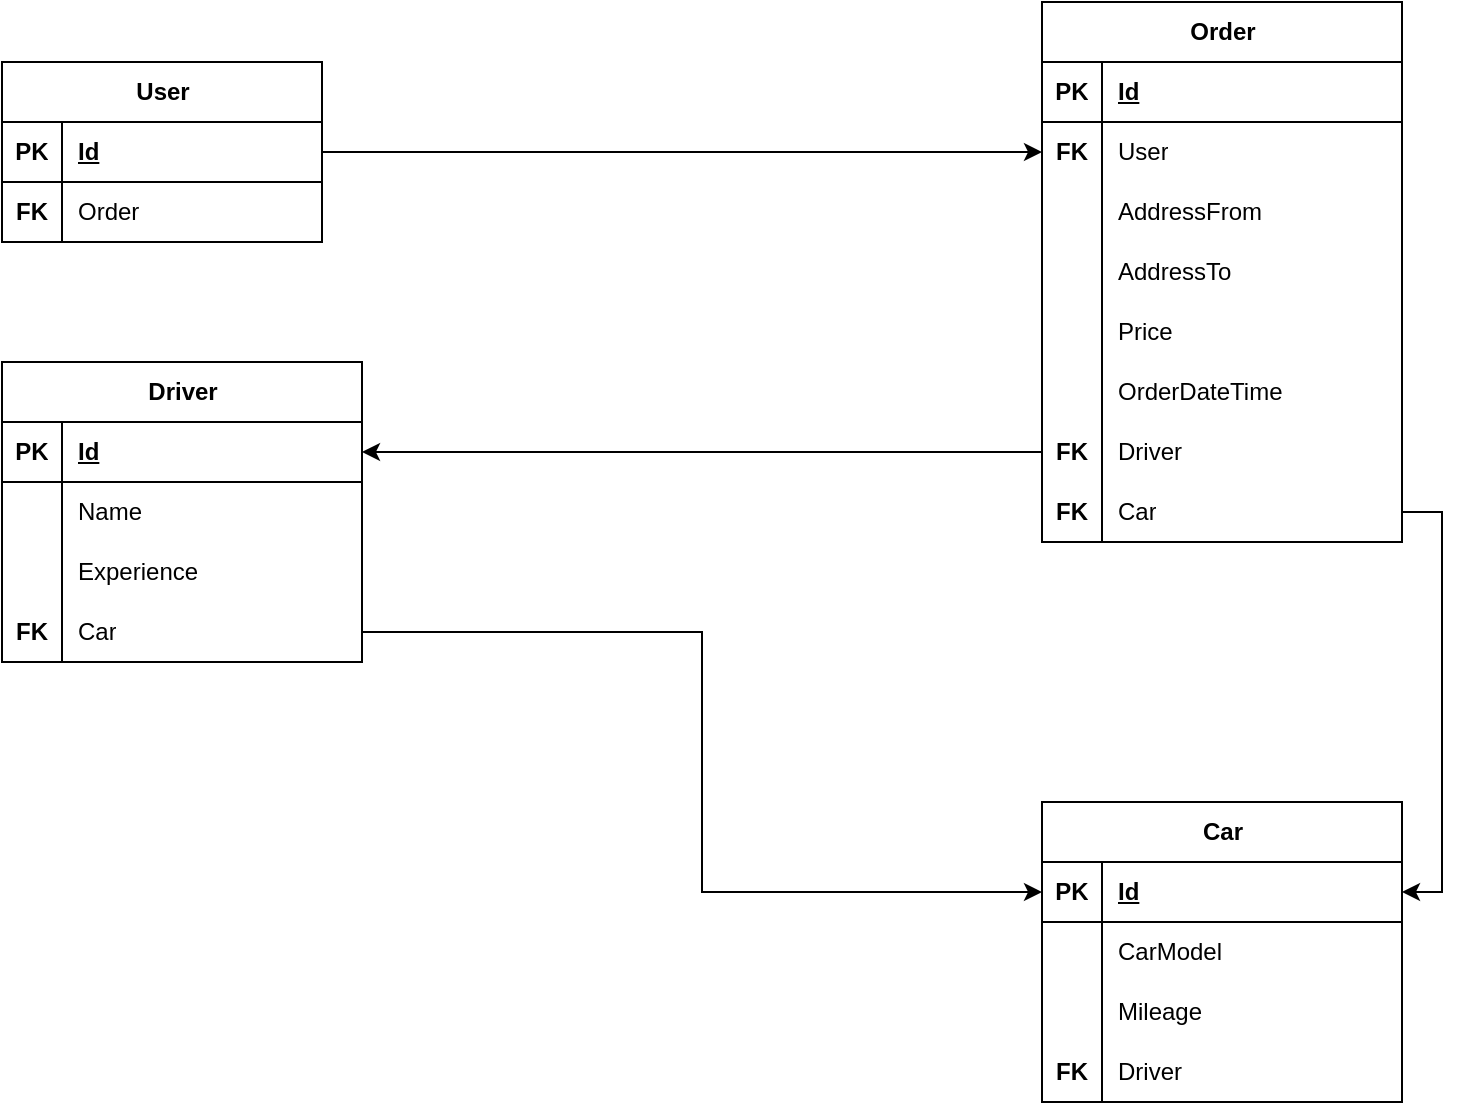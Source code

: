 <mxfile version="21.2.1" type="device">
  <diagram name="Страница 1" id="oWysp2OVsN0CYv4uCDCX">
    <mxGraphModel dx="1434" dy="854" grid="1" gridSize="10" guides="1" tooltips="1" connect="1" arrows="1" fold="1" page="1" pageScale="1" pageWidth="900" pageHeight="1600" math="0" shadow="0">
      <root>
        <mxCell id="0" />
        <mxCell id="1" parent="0" />
        <mxCell id="AR3KuJNBUmE3t10ZlnMi-1" value="User" style="shape=table;startSize=30;container=1;collapsible=1;childLayout=tableLayout;fixedRows=1;rowLines=0;fontStyle=1;align=center;resizeLast=1;html=1;" parent="1" vertex="1">
          <mxGeometry x="40" y="350" width="160" height="90" as="geometry" />
        </mxCell>
        <mxCell id="AR3KuJNBUmE3t10ZlnMi-2" value="" style="shape=tableRow;horizontal=0;startSize=0;swimlaneHead=0;swimlaneBody=0;fillColor=none;collapsible=0;dropTarget=0;points=[[0,0.5],[1,0.5]];portConstraint=eastwest;top=0;left=0;right=0;bottom=1;" parent="AR3KuJNBUmE3t10ZlnMi-1" vertex="1">
          <mxGeometry y="30" width="160" height="30" as="geometry" />
        </mxCell>
        <mxCell id="AR3KuJNBUmE3t10ZlnMi-3" value="PK" style="shape=partialRectangle;connectable=0;fillColor=none;top=0;left=0;bottom=0;right=0;fontStyle=1;overflow=hidden;whiteSpace=wrap;html=1;" parent="AR3KuJNBUmE3t10ZlnMi-2" vertex="1">
          <mxGeometry width="30" height="30" as="geometry">
            <mxRectangle width="30" height="30" as="alternateBounds" />
          </mxGeometry>
        </mxCell>
        <mxCell id="AR3KuJNBUmE3t10ZlnMi-4" value="Id" style="shape=partialRectangle;connectable=0;fillColor=none;top=0;left=0;bottom=0;right=0;align=left;spacingLeft=6;fontStyle=5;overflow=hidden;whiteSpace=wrap;html=1;" parent="AR3KuJNBUmE3t10ZlnMi-2" vertex="1">
          <mxGeometry x="30" width="130" height="30" as="geometry">
            <mxRectangle width="130" height="30" as="alternateBounds" />
          </mxGeometry>
        </mxCell>
        <mxCell id="AR3KuJNBUmE3t10ZlnMi-5" value="" style="shape=tableRow;horizontal=0;startSize=0;swimlaneHead=0;swimlaneBody=0;fillColor=none;collapsible=0;dropTarget=0;points=[[0,0.5],[1,0.5]];portConstraint=eastwest;top=0;left=0;right=0;bottom=0;" parent="AR3KuJNBUmE3t10ZlnMi-1" vertex="1">
          <mxGeometry y="60" width="160" height="30" as="geometry" />
        </mxCell>
        <mxCell id="AR3KuJNBUmE3t10ZlnMi-6" value="&lt;b&gt;FK&lt;/b&gt;" style="shape=partialRectangle;connectable=0;fillColor=none;top=0;left=0;bottom=0;right=0;editable=1;overflow=hidden;whiteSpace=wrap;html=1;" parent="AR3KuJNBUmE3t10ZlnMi-5" vertex="1">
          <mxGeometry width="30" height="30" as="geometry">
            <mxRectangle width="30" height="30" as="alternateBounds" />
          </mxGeometry>
        </mxCell>
        <mxCell id="AR3KuJNBUmE3t10ZlnMi-7" value="Order" style="shape=partialRectangle;connectable=0;fillColor=none;top=0;left=0;bottom=0;right=0;align=left;spacingLeft=6;overflow=hidden;whiteSpace=wrap;html=1;" parent="AR3KuJNBUmE3t10ZlnMi-5" vertex="1">
          <mxGeometry x="30" width="130" height="30" as="geometry">
            <mxRectangle width="130" height="30" as="alternateBounds" />
          </mxGeometry>
        </mxCell>
        <mxCell id="OuRnTtTqpt9LMuQ2mWhH-1" value="Order" style="shape=table;startSize=30;container=1;collapsible=1;childLayout=tableLayout;fixedRows=1;rowLines=0;fontStyle=1;align=center;resizeLast=1;html=1;" parent="1" vertex="1">
          <mxGeometry x="560" y="320" width="180" height="270" as="geometry" />
        </mxCell>
        <mxCell id="OuRnTtTqpt9LMuQ2mWhH-2" value="" style="shape=tableRow;horizontal=0;startSize=0;swimlaneHead=0;swimlaneBody=0;fillColor=none;collapsible=0;dropTarget=0;points=[[0,0.5],[1,0.5]];portConstraint=eastwest;top=0;left=0;right=0;bottom=1;" parent="OuRnTtTqpt9LMuQ2mWhH-1" vertex="1">
          <mxGeometry y="30" width="180" height="30" as="geometry" />
        </mxCell>
        <mxCell id="OuRnTtTqpt9LMuQ2mWhH-3" value="PK" style="shape=partialRectangle;connectable=0;fillColor=none;top=0;left=0;bottom=0;right=0;fontStyle=1;overflow=hidden;whiteSpace=wrap;html=1;" parent="OuRnTtTqpt9LMuQ2mWhH-2" vertex="1">
          <mxGeometry width="30" height="30" as="geometry">
            <mxRectangle width="30" height="30" as="alternateBounds" />
          </mxGeometry>
        </mxCell>
        <mxCell id="OuRnTtTqpt9LMuQ2mWhH-4" value="Id" style="shape=partialRectangle;connectable=0;fillColor=none;top=0;left=0;bottom=0;right=0;align=left;spacingLeft=6;fontStyle=5;overflow=hidden;whiteSpace=wrap;html=1;" parent="OuRnTtTqpt9LMuQ2mWhH-2" vertex="1">
          <mxGeometry x="30" width="150" height="30" as="geometry">
            <mxRectangle width="150" height="30" as="alternateBounds" />
          </mxGeometry>
        </mxCell>
        <mxCell id="OuRnTtTqpt9LMuQ2mWhH-5" value="" style="shape=tableRow;horizontal=0;startSize=0;swimlaneHead=0;swimlaneBody=0;fillColor=none;collapsible=0;dropTarget=0;points=[[0,0.5],[1,0.5]];portConstraint=eastwest;top=0;left=0;right=0;bottom=0;" parent="OuRnTtTqpt9LMuQ2mWhH-1" vertex="1">
          <mxGeometry y="60" width="180" height="30" as="geometry" />
        </mxCell>
        <mxCell id="OuRnTtTqpt9LMuQ2mWhH-6" value="&lt;b&gt;FK&lt;/b&gt;" style="shape=partialRectangle;connectable=0;fillColor=none;top=0;left=0;bottom=0;right=0;editable=1;overflow=hidden;whiteSpace=wrap;html=1;" parent="OuRnTtTqpt9LMuQ2mWhH-5" vertex="1">
          <mxGeometry width="30" height="30" as="geometry">
            <mxRectangle width="30" height="30" as="alternateBounds" />
          </mxGeometry>
        </mxCell>
        <mxCell id="OuRnTtTqpt9LMuQ2mWhH-7" value="User" style="shape=partialRectangle;connectable=0;fillColor=none;top=0;left=0;bottom=0;right=0;align=left;spacingLeft=6;overflow=hidden;whiteSpace=wrap;html=1;" parent="OuRnTtTqpt9LMuQ2mWhH-5" vertex="1">
          <mxGeometry x="30" width="150" height="30" as="geometry">
            <mxRectangle width="150" height="30" as="alternateBounds" />
          </mxGeometry>
        </mxCell>
        <mxCell id="OuRnTtTqpt9LMuQ2mWhH-8" value="" style="shape=tableRow;horizontal=0;startSize=0;swimlaneHead=0;swimlaneBody=0;fillColor=none;collapsible=0;dropTarget=0;points=[[0,0.5],[1,0.5]];portConstraint=eastwest;top=0;left=0;right=0;bottom=0;" parent="OuRnTtTqpt9LMuQ2mWhH-1" vertex="1">
          <mxGeometry y="90" width="180" height="30" as="geometry" />
        </mxCell>
        <mxCell id="OuRnTtTqpt9LMuQ2mWhH-9" value="" style="shape=partialRectangle;connectable=0;fillColor=none;top=0;left=0;bottom=0;right=0;editable=1;overflow=hidden;whiteSpace=wrap;html=1;" parent="OuRnTtTqpt9LMuQ2mWhH-8" vertex="1">
          <mxGeometry width="30" height="30" as="geometry">
            <mxRectangle width="30" height="30" as="alternateBounds" />
          </mxGeometry>
        </mxCell>
        <mxCell id="OuRnTtTqpt9LMuQ2mWhH-10" value="AddressFrom" style="shape=partialRectangle;connectable=0;fillColor=none;top=0;left=0;bottom=0;right=0;align=left;spacingLeft=6;overflow=hidden;whiteSpace=wrap;html=1;" parent="OuRnTtTqpt9LMuQ2mWhH-8" vertex="1">
          <mxGeometry x="30" width="150" height="30" as="geometry">
            <mxRectangle width="150" height="30" as="alternateBounds" />
          </mxGeometry>
        </mxCell>
        <mxCell id="OuRnTtTqpt9LMuQ2mWhH-11" value="" style="shape=tableRow;horizontal=0;startSize=0;swimlaneHead=0;swimlaneBody=0;fillColor=none;collapsible=0;dropTarget=0;points=[[0,0.5],[1,0.5]];portConstraint=eastwest;top=0;left=0;right=0;bottom=0;" parent="OuRnTtTqpt9LMuQ2mWhH-1" vertex="1">
          <mxGeometry y="120" width="180" height="30" as="geometry" />
        </mxCell>
        <mxCell id="OuRnTtTqpt9LMuQ2mWhH-12" value="" style="shape=partialRectangle;connectable=0;fillColor=none;top=0;left=0;bottom=0;right=0;editable=1;overflow=hidden;whiteSpace=wrap;html=1;" parent="OuRnTtTqpt9LMuQ2mWhH-11" vertex="1">
          <mxGeometry width="30" height="30" as="geometry">
            <mxRectangle width="30" height="30" as="alternateBounds" />
          </mxGeometry>
        </mxCell>
        <mxCell id="OuRnTtTqpt9LMuQ2mWhH-13" value="AddressTo" style="shape=partialRectangle;connectable=0;fillColor=none;top=0;left=0;bottom=0;right=0;align=left;spacingLeft=6;overflow=hidden;whiteSpace=wrap;html=1;" parent="OuRnTtTqpt9LMuQ2mWhH-11" vertex="1">
          <mxGeometry x="30" width="150" height="30" as="geometry">
            <mxRectangle width="150" height="30" as="alternateBounds" />
          </mxGeometry>
        </mxCell>
        <mxCell id="OuRnTtTqpt9LMuQ2mWhH-15" style="shape=tableRow;horizontal=0;startSize=0;swimlaneHead=0;swimlaneBody=0;fillColor=none;collapsible=0;dropTarget=0;points=[[0,0.5],[1,0.5]];portConstraint=eastwest;top=0;left=0;right=0;bottom=0;" parent="OuRnTtTqpt9LMuQ2mWhH-1" vertex="1">
          <mxGeometry y="150" width="180" height="30" as="geometry" />
        </mxCell>
        <mxCell id="OuRnTtTqpt9LMuQ2mWhH-16" style="shape=partialRectangle;connectable=0;fillColor=none;top=0;left=0;bottom=0;right=0;editable=1;overflow=hidden;whiteSpace=wrap;html=1;" parent="OuRnTtTqpt9LMuQ2mWhH-15" vertex="1">
          <mxGeometry width="30" height="30" as="geometry">
            <mxRectangle width="30" height="30" as="alternateBounds" />
          </mxGeometry>
        </mxCell>
        <mxCell id="OuRnTtTqpt9LMuQ2mWhH-17" value="Price" style="shape=partialRectangle;connectable=0;fillColor=none;top=0;left=0;bottom=0;right=0;align=left;spacingLeft=6;overflow=hidden;whiteSpace=wrap;html=1;" parent="OuRnTtTqpt9LMuQ2mWhH-15" vertex="1">
          <mxGeometry x="30" width="150" height="30" as="geometry">
            <mxRectangle width="150" height="30" as="alternateBounds" />
          </mxGeometry>
        </mxCell>
        <mxCell id="OuRnTtTqpt9LMuQ2mWhH-18" style="shape=tableRow;horizontal=0;startSize=0;swimlaneHead=0;swimlaneBody=0;fillColor=none;collapsible=0;dropTarget=0;points=[[0,0.5],[1,0.5]];portConstraint=eastwest;top=0;left=0;right=0;bottom=0;" parent="OuRnTtTqpt9LMuQ2mWhH-1" vertex="1">
          <mxGeometry y="180" width="180" height="30" as="geometry" />
        </mxCell>
        <mxCell id="OuRnTtTqpt9LMuQ2mWhH-19" style="shape=partialRectangle;connectable=0;fillColor=none;top=0;left=0;bottom=0;right=0;editable=1;overflow=hidden;whiteSpace=wrap;html=1;" parent="OuRnTtTqpt9LMuQ2mWhH-18" vertex="1">
          <mxGeometry width="30" height="30" as="geometry">
            <mxRectangle width="30" height="30" as="alternateBounds" />
          </mxGeometry>
        </mxCell>
        <mxCell id="OuRnTtTqpt9LMuQ2mWhH-20" value="OrderDateTime" style="shape=partialRectangle;connectable=0;fillColor=none;top=0;left=0;bottom=0;right=0;align=left;spacingLeft=6;overflow=hidden;whiteSpace=wrap;html=1;" parent="OuRnTtTqpt9LMuQ2mWhH-18" vertex="1">
          <mxGeometry x="30" width="150" height="30" as="geometry">
            <mxRectangle width="150" height="30" as="alternateBounds" />
          </mxGeometry>
        </mxCell>
        <mxCell id="OuRnTtTqpt9LMuQ2mWhH-47" style="shape=tableRow;horizontal=0;startSize=0;swimlaneHead=0;swimlaneBody=0;fillColor=none;collapsible=0;dropTarget=0;points=[[0,0.5],[1,0.5]];portConstraint=eastwest;top=0;left=0;right=0;bottom=0;" parent="OuRnTtTqpt9LMuQ2mWhH-1" vertex="1">
          <mxGeometry y="210" width="180" height="30" as="geometry" />
        </mxCell>
        <mxCell id="OuRnTtTqpt9LMuQ2mWhH-48" value="&lt;b&gt;FK&lt;/b&gt;" style="shape=partialRectangle;connectable=0;fillColor=none;top=0;left=0;bottom=0;right=0;editable=1;overflow=hidden;whiteSpace=wrap;html=1;" parent="OuRnTtTqpt9LMuQ2mWhH-47" vertex="1">
          <mxGeometry width="30" height="30" as="geometry">
            <mxRectangle width="30" height="30" as="alternateBounds" />
          </mxGeometry>
        </mxCell>
        <mxCell id="OuRnTtTqpt9LMuQ2mWhH-49" value="Driver" style="shape=partialRectangle;connectable=0;fillColor=none;top=0;left=0;bottom=0;right=0;align=left;spacingLeft=6;overflow=hidden;whiteSpace=wrap;html=1;" parent="OuRnTtTqpt9LMuQ2mWhH-47" vertex="1">
          <mxGeometry x="30" width="150" height="30" as="geometry">
            <mxRectangle width="150" height="30" as="alternateBounds" />
          </mxGeometry>
        </mxCell>
        <mxCell id="OuRnTtTqpt9LMuQ2mWhH-50" style="shape=tableRow;horizontal=0;startSize=0;swimlaneHead=0;swimlaneBody=0;fillColor=none;collapsible=0;dropTarget=0;points=[[0,0.5],[1,0.5]];portConstraint=eastwest;top=0;left=0;right=0;bottom=0;" parent="OuRnTtTqpt9LMuQ2mWhH-1" vertex="1">
          <mxGeometry y="240" width="180" height="30" as="geometry" />
        </mxCell>
        <mxCell id="OuRnTtTqpt9LMuQ2mWhH-51" value="&lt;b&gt;FK&lt;/b&gt;" style="shape=partialRectangle;connectable=0;fillColor=none;top=0;left=0;bottom=0;right=0;editable=1;overflow=hidden;whiteSpace=wrap;html=1;" parent="OuRnTtTqpt9LMuQ2mWhH-50" vertex="1">
          <mxGeometry width="30" height="30" as="geometry">
            <mxRectangle width="30" height="30" as="alternateBounds" />
          </mxGeometry>
        </mxCell>
        <mxCell id="OuRnTtTqpt9LMuQ2mWhH-52" value="Car" style="shape=partialRectangle;connectable=0;fillColor=none;top=0;left=0;bottom=0;right=0;align=left;spacingLeft=6;overflow=hidden;whiteSpace=wrap;html=1;" parent="OuRnTtTqpt9LMuQ2mWhH-50" vertex="1">
          <mxGeometry x="30" width="150" height="30" as="geometry">
            <mxRectangle width="150" height="30" as="alternateBounds" />
          </mxGeometry>
        </mxCell>
        <mxCell id="OuRnTtTqpt9LMuQ2mWhH-21" value="Driver" style="shape=table;startSize=30;container=1;collapsible=1;childLayout=tableLayout;fixedRows=1;rowLines=0;fontStyle=1;align=center;resizeLast=1;html=1;" parent="1" vertex="1">
          <mxGeometry x="40" y="500" width="180" height="150" as="geometry" />
        </mxCell>
        <mxCell id="OuRnTtTqpt9LMuQ2mWhH-22" value="" style="shape=tableRow;horizontal=0;startSize=0;swimlaneHead=0;swimlaneBody=0;fillColor=none;collapsible=0;dropTarget=0;points=[[0,0.5],[1,0.5]];portConstraint=eastwest;top=0;left=0;right=0;bottom=1;" parent="OuRnTtTqpt9LMuQ2mWhH-21" vertex="1">
          <mxGeometry y="30" width="180" height="30" as="geometry" />
        </mxCell>
        <mxCell id="OuRnTtTqpt9LMuQ2mWhH-23" value="PK" style="shape=partialRectangle;connectable=0;fillColor=none;top=0;left=0;bottom=0;right=0;fontStyle=1;overflow=hidden;whiteSpace=wrap;html=1;" parent="OuRnTtTqpt9LMuQ2mWhH-22" vertex="1">
          <mxGeometry width="30" height="30" as="geometry">
            <mxRectangle width="30" height="30" as="alternateBounds" />
          </mxGeometry>
        </mxCell>
        <mxCell id="OuRnTtTqpt9LMuQ2mWhH-24" value="Id" style="shape=partialRectangle;connectable=0;fillColor=none;top=0;left=0;bottom=0;right=0;align=left;spacingLeft=6;fontStyle=5;overflow=hidden;whiteSpace=wrap;html=1;" parent="OuRnTtTqpt9LMuQ2mWhH-22" vertex="1">
          <mxGeometry x="30" width="150" height="30" as="geometry">
            <mxRectangle width="150" height="30" as="alternateBounds" />
          </mxGeometry>
        </mxCell>
        <mxCell id="OuRnTtTqpt9LMuQ2mWhH-25" value="" style="shape=tableRow;horizontal=0;startSize=0;swimlaneHead=0;swimlaneBody=0;fillColor=none;collapsible=0;dropTarget=0;points=[[0,0.5],[1,0.5]];portConstraint=eastwest;top=0;left=0;right=0;bottom=0;" parent="OuRnTtTqpt9LMuQ2mWhH-21" vertex="1">
          <mxGeometry y="60" width="180" height="30" as="geometry" />
        </mxCell>
        <mxCell id="OuRnTtTqpt9LMuQ2mWhH-26" value="" style="shape=partialRectangle;connectable=0;fillColor=none;top=0;left=0;bottom=0;right=0;editable=1;overflow=hidden;whiteSpace=wrap;html=1;" parent="OuRnTtTqpt9LMuQ2mWhH-25" vertex="1">
          <mxGeometry width="30" height="30" as="geometry">
            <mxRectangle width="30" height="30" as="alternateBounds" />
          </mxGeometry>
        </mxCell>
        <mxCell id="OuRnTtTqpt9LMuQ2mWhH-27" value="Name" style="shape=partialRectangle;connectable=0;fillColor=none;top=0;left=0;bottom=0;right=0;align=left;spacingLeft=6;overflow=hidden;whiteSpace=wrap;html=1;" parent="OuRnTtTqpt9LMuQ2mWhH-25" vertex="1">
          <mxGeometry x="30" width="150" height="30" as="geometry">
            <mxRectangle width="150" height="30" as="alternateBounds" />
          </mxGeometry>
        </mxCell>
        <mxCell id="OuRnTtTqpt9LMuQ2mWhH-28" value="" style="shape=tableRow;horizontal=0;startSize=0;swimlaneHead=0;swimlaneBody=0;fillColor=none;collapsible=0;dropTarget=0;points=[[0,0.5],[1,0.5]];portConstraint=eastwest;top=0;left=0;right=0;bottom=0;" parent="OuRnTtTqpt9LMuQ2mWhH-21" vertex="1">
          <mxGeometry y="90" width="180" height="30" as="geometry" />
        </mxCell>
        <mxCell id="OuRnTtTqpt9LMuQ2mWhH-29" value="" style="shape=partialRectangle;connectable=0;fillColor=none;top=0;left=0;bottom=0;right=0;editable=1;overflow=hidden;whiteSpace=wrap;html=1;" parent="OuRnTtTqpt9LMuQ2mWhH-28" vertex="1">
          <mxGeometry width="30" height="30" as="geometry">
            <mxRectangle width="30" height="30" as="alternateBounds" />
          </mxGeometry>
        </mxCell>
        <mxCell id="OuRnTtTqpt9LMuQ2mWhH-30" value="Experience" style="shape=partialRectangle;connectable=0;fillColor=none;top=0;left=0;bottom=0;right=0;align=left;spacingLeft=6;overflow=hidden;whiteSpace=wrap;html=1;" parent="OuRnTtTqpt9LMuQ2mWhH-28" vertex="1">
          <mxGeometry x="30" width="150" height="30" as="geometry">
            <mxRectangle width="150" height="30" as="alternateBounds" />
          </mxGeometry>
        </mxCell>
        <mxCell id="OuRnTtTqpt9LMuQ2mWhH-31" value="" style="shape=tableRow;horizontal=0;startSize=0;swimlaneHead=0;swimlaneBody=0;fillColor=none;collapsible=0;dropTarget=0;points=[[0,0.5],[1,0.5]];portConstraint=eastwest;top=0;left=0;right=0;bottom=0;" parent="OuRnTtTqpt9LMuQ2mWhH-21" vertex="1">
          <mxGeometry y="120" width="180" height="30" as="geometry" />
        </mxCell>
        <mxCell id="OuRnTtTqpt9LMuQ2mWhH-32" value="&lt;b&gt;FK&lt;/b&gt;" style="shape=partialRectangle;connectable=0;fillColor=none;top=0;left=0;bottom=0;right=0;editable=1;overflow=hidden;whiteSpace=wrap;html=1;" parent="OuRnTtTqpt9LMuQ2mWhH-31" vertex="1">
          <mxGeometry width="30" height="30" as="geometry">
            <mxRectangle width="30" height="30" as="alternateBounds" />
          </mxGeometry>
        </mxCell>
        <mxCell id="OuRnTtTqpt9LMuQ2mWhH-33" value="Car" style="shape=partialRectangle;connectable=0;fillColor=none;top=0;left=0;bottom=0;right=0;align=left;spacingLeft=6;overflow=hidden;whiteSpace=wrap;html=1;" parent="OuRnTtTqpt9LMuQ2mWhH-31" vertex="1">
          <mxGeometry x="30" width="150" height="30" as="geometry">
            <mxRectangle width="150" height="30" as="alternateBounds" />
          </mxGeometry>
        </mxCell>
        <mxCell id="OuRnTtTqpt9LMuQ2mWhH-34" value="Car" style="shape=table;startSize=30;container=1;collapsible=1;childLayout=tableLayout;fixedRows=1;rowLines=0;fontStyle=1;align=center;resizeLast=1;html=1;" parent="1" vertex="1">
          <mxGeometry x="560" y="720" width="180" height="150" as="geometry" />
        </mxCell>
        <mxCell id="OuRnTtTqpt9LMuQ2mWhH-35" value="" style="shape=tableRow;horizontal=0;startSize=0;swimlaneHead=0;swimlaneBody=0;fillColor=none;collapsible=0;dropTarget=0;points=[[0,0.5],[1,0.5]];portConstraint=eastwest;top=0;left=0;right=0;bottom=1;" parent="OuRnTtTqpt9LMuQ2mWhH-34" vertex="1">
          <mxGeometry y="30" width="180" height="30" as="geometry" />
        </mxCell>
        <mxCell id="OuRnTtTqpt9LMuQ2mWhH-36" value="PK" style="shape=partialRectangle;connectable=0;fillColor=none;top=0;left=0;bottom=0;right=0;fontStyle=1;overflow=hidden;whiteSpace=wrap;html=1;" parent="OuRnTtTqpt9LMuQ2mWhH-35" vertex="1">
          <mxGeometry width="30" height="30" as="geometry">
            <mxRectangle width="30" height="30" as="alternateBounds" />
          </mxGeometry>
        </mxCell>
        <mxCell id="OuRnTtTqpt9LMuQ2mWhH-37" value="Id" style="shape=partialRectangle;connectable=0;fillColor=none;top=0;left=0;bottom=0;right=0;align=left;spacingLeft=6;fontStyle=5;overflow=hidden;whiteSpace=wrap;html=1;" parent="OuRnTtTqpt9LMuQ2mWhH-35" vertex="1">
          <mxGeometry x="30" width="150" height="30" as="geometry">
            <mxRectangle width="150" height="30" as="alternateBounds" />
          </mxGeometry>
        </mxCell>
        <mxCell id="OuRnTtTqpt9LMuQ2mWhH-38" value="" style="shape=tableRow;horizontal=0;startSize=0;swimlaneHead=0;swimlaneBody=0;fillColor=none;collapsible=0;dropTarget=0;points=[[0,0.5],[1,0.5]];portConstraint=eastwest;top=0;left=0;right=0;bottom=0;" parent="OuRnTtTqpt9LMuQ2mWhH-34" vertex="1">
          <mxGeometry y="60" width="180" height="30" as="geometry" />
        </mxCell>
        <mxCell id="OuRnTtTqpt9LMuQ2mWhH-39" value="" style="shape=partialRectangle;connectable=0;fillColor=none;top=0;left=0;bottom=0;right=0;editable=1;overflow=hidden;whiteSpace=wrap;html=1;" parent="OuRnTtTqpt9LMuQ2mWhH-38" vertex="1">
          <mxGeometry width="30" height="30" as="geometry">
            <mxRectangle width="30" height="30" as="alternateBounds" />
          </mxGeometry>
        </mxCell>
        <mxCell id="OuRnTtTqpt9LMuQ2mWhH-40" value="CarModel" style="shape=partialRectangle;connectable=0;fillColor=none;top=0;left=0;bottom=0;right=0;align=left;spacingLeft=6;overflow=hidden;whiteSpace=wrap;html=1;" parent="OuRnTtTqpt9LMuQ2mWhH-38" vertex="1">
          <mxGeometry x="30" width="150" height="30" as="geometry">
            <mxRectangle width="150" height="30" as="alternateBounds" />
          </mxGeometry>
        </mxCell>
        <mxCell id="OuRnTtTqpt9LMuQ2mWhH-41" value="" style="shape=tableRow;horizontal=0;startSize=0;swimlaneHead=0;swimlaneBody=0;fillColor=none;collapsible=0;dropTarget=0;points=[[0,0.5],[1,0.5]];portConstraint=eastwest;top=0;left=0;right=0;bottom=0;" parent="OuRnTtTqpt9LMuQ2mWhH-34" vertex="1">
          <mxGeometry y="90" width="180" height="30" as="geometry" />
        </mxCell>
        <mxCell id="OuRnTtTqpt9LMuQ2mWhH-42" value="" style="shape=partialRectangle;connectable=0;fillColor=none;top=0;left=0;bottom=0;right=0;editable=1;overflow=hidden;whiteSpace=wrap;html=1;" parent="OuRnTtTqpt9LMuQ2mWhH-41" vertex="1">
          <mxGeometry width="30" height="30" as="geometry">
            <mxRectangle width="30" height="30" as="alternateBounds" />
          </mxGeometry>
        </mxCell>
        <mxCell id="OuRnTtTqpt9LMuQ2mWhH-43" value="Mileage" style="shape=partialRectangle;connectable=0;fillColor=none;top=0;left=0;bottom=0;right=0;align=left;spacingLeft=6;overflow=hidden;whiteSpace=wrap;html=1;" parent="OuRnTtTqpt9LMuQ2mWhH-41" vertex="1">
          <mxGeometry x="30" width="150" height="30" as="geometry">
            <mxRectangle width="150" height="30" as="alternateBounds" />
          </mxGeometry>
        </mxCell>
        <mxCell id="jIufQ7rh-VIydgsvTn73-1" style="shape=tableRow;horizontal=0;startSize=0;swimlaneHead=0;swimlaneBody=0;fillColor=none;collapsible=0;dropTarget=0;points=[[0,0.5],[1,0.5]];portConstraint=eastwest;top=0;left=0;right=0;bottom=0;" vertex="1" parent="OuRnTtTqpt9LMuQ2mWhH-34">
          <mxGeometry y="120" width="180" height="30" as="geometry" />
        </mxCell>
        <mxCell id="jIufQ7rh-VIydgsvTn73-2" value="&lt;b&gt;FK&lt;/b&gt;" style="shape=partialRectangle;connectable=0;fillColor=none;top=0;left=0;bottom=0;right=0;editable=1;overflow=hidden;whiteSpace=wrap;html=1;" vertex="1" parent="jIufQ7rh-VIydgsvTn73-1">
          <mxGeometry width="30" height="30" as="geometry">
            <mxRectangle width="30" height="30" as="alternateBounds" />
          </mxGeometry>
        </mxCell>
        <mxCell id="jIufQ7rh-VIydgsvTn73-3" value="Driver" style="shape=partialRectangle;connectable=0;fillColor=none;top=0;left=0;bottom=0;right=0;align=left;spacingLeft=6;overflow=hidden;whiteSpace=wrap;html=1;" vertex="1" parent="jIufQ7rh-VIydgsvTn73-1">
          <mxGeometry x="30" width="150" height="30" as="geometry">
            <mxRectangle width="150" height="30" as="alternateBounds" />
          </mxGeometry>
        </mxCell>
        <mxCell id="OuRnTtTqpt9LMuQ2mWhH-53" style="edgeStyle=orthogonalEdgeStyle;rounded=0;orthogonalLoop=1;jettySize=auto;html=1;exitX=1;exitY=0.5;exitDx=0;exitDy=0;entryX=0;entryY=0.5;entryDx=0;entryDy=0;" parent="1" source="AR3KuJNBUmE3t10ZlnMi-2" target="OuRnTtTqpt9LMuQ2mWhH-5" edge="1">
          <mxGeometry relative="1" as="geometry" />
        </mxCell>
        <mxCell id="OuRnTtTqpt9LMuQ2mWhH-54" style="edgeStyle=orthogonalEdgeStyle;rounded=0;orthogonalLoop=1;jettySize=auto;html=1;exitX=1;exitY=0.5;exitDx=0;exitDy=0;entryX=0;entryY=0.5;entryDx=0;entryDy=0;" parent="1" source="OuRnTtTqpt9LMuQ2mWhH-31" target="OuRnTtTqpt9LMuQ2mWhH-35" edge="1">
          <mxGeometry relative="1" as="geometry" />
        </mxCell>
        <mxCell id="OuRnTtTqpt9LMuQ2mWhH-55" style="edgeStyle=orthogonalEdgeStyle;rounded=0;orthogonalLoop=1;jettySize=auto;html=1;exitX=0;exitY=0.5;exitDx=0;exitDy=0;entryX=1;entryY=0.5;entryDx=0;entryDy=0;" parent="1" source="OuRnTtTqpt9LMuQ2mWhH-47" target="OuRnTtTqpt9LMuQ2mWhH-22" edge="1">
          <mxGeometry relative="1" as="geometry" />
        </mxCell>
        <mxCell id="OuRnTtTqpt9LMuQ2mWhH-58" style="edgeStyle=orthogonalEdgeStyle;rounded=0;orthogonalLoop=1;jettySize=auto;html=1;exitX=1;exitY=0.5;exitDx=0;exitDy=0;entryX=1;entryY=0.5;entryDx=0;entryDy=0;" parent="1" source="OuRnTtTqpt9LMuQ2mWhH-50" target="OuRnTtTqpt9LMuQ2mWhH-35" edge="1">
          <mxGeometry relative="1" as="geometry" />
        </mxCell>
      </root>
    </mxGraphModel>
  </diagram>
</mxfile>
